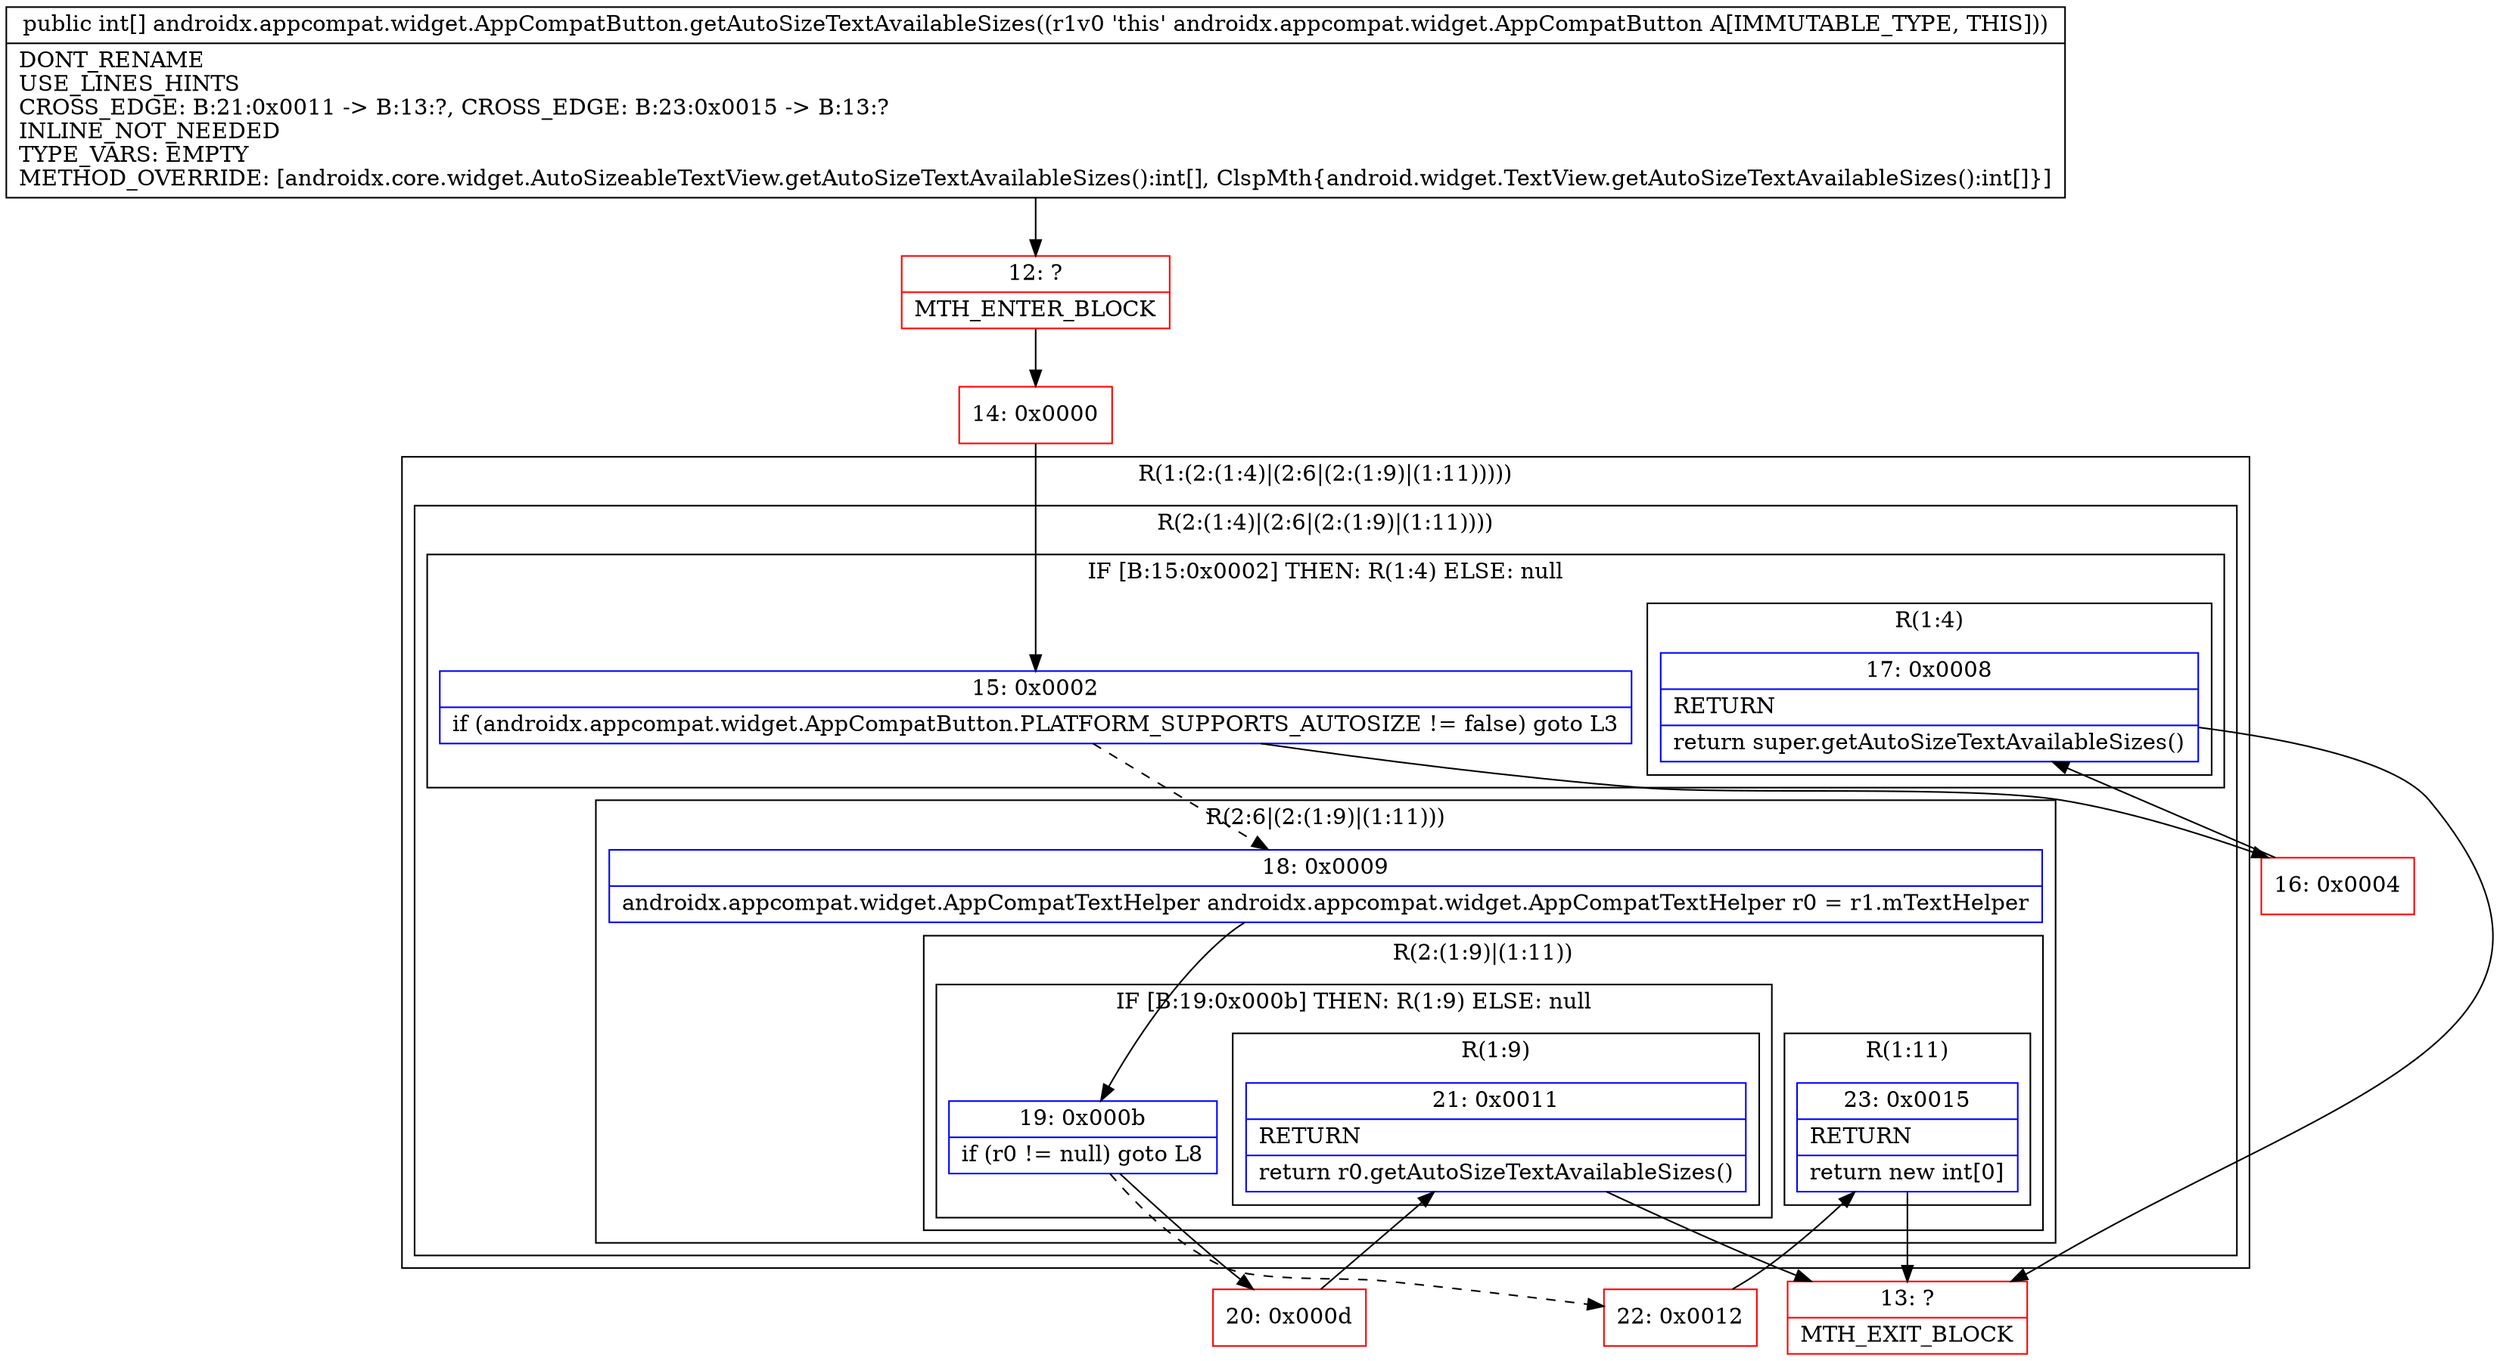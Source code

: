 digraph "CFG forandroidx.appcompat.widget.AppCompatButton.getAutoSizeTextAvailableSizes()[I" {
subgraph cluster_Region_1565291480 {
label = "R(1:(2:(1:4)|(2:6|(2:(1:9)|(1:11)))))";
node [shape=record,color=blue];
subgraph cluster_Region_1348174512 {
label = "R(2:(1:4)|(2:6|(2:(1:9)|(1:11))))";
node [shape=record,color=blue];
subgraph cluster_IfRegion_277394371 {
label = "IF [B:15:0x0002] THEN: R(1:4) ELSE: null";
node [shape=record,color=blue];
Node_15 [shape=record,label="{15\:\ 0x0002|if (androidx.appcompat.widget.AppCompatButton.PLATFORM_SUPPORTS_AUTOSIZE != false) goto L3\l}"];
subgraph cluster_Region_2102380633 {
label = "R(1:4)";
node [shape=record,color=blue];
Node_17 [shape=record,label="{17\:\ 0x0008|RETURN\l|return super.getAutoSizeTextAvailableSizes()\l}"];
}
}
subgraph cluster_Region_111429441 {
label = "R(2:6|(2:(1:9)|(1:11)))";
node [shape=record,color=blue];
Node_18 [shape=record,label="{18\:\ 0x0009|androidx.appcompat.widget.AppCompatTextHelper androidx.appcompat.widget.AppCompatTextHelper r0 = r1.mTextHelper\l}"];
subgraph cluster_Region_1134802587 {
label = "R(2:(1:9)|(1:11))";
node [shape=record,color=blue];
subgraph cluster_IfRegion_586689007 {
label = "IF [B:19:0x000b] THEN: R(1:9) ELSE: null";
node [shape=record,color=blue];
Node_19 [shape=record,label="{19\:\ 0x000b|if (r0 != null) goto L8\l}"];
subgraph cluster_Region_1169790040 {
label = "R(1:9)";
node [shape=record,color=blue];
Node_21 [shape=record,label="{21\:\ 0x0011|RETURN\l|return r0.getAutoSizeTextAvailableSizes()\l}"];
}
}
subgraph cluster_Region_1340203613 {
label = "R(1:11)";
node [shape=record,color=blue];
Node_23 [shape=record,label="{23\:\ 0x0015|RETURN\l|return new int[0]\l}"];
}
}
}
}
}
Node_12 [shape=record,color=red,label="{12\:\ ?|MTH_ENTER_BLOCK\l}"];
Node_14 [shape=record,color=red,label="{14\:\ 0x0000}"];
Node_16 [shape=record,color=red,label="{16\:\ 0x0004}"];
Node_13 [shape=record,color=red,label="{13\:\ ?|MTH_EXIT_BLOCK\l}"];
Node_20 [shape=record,color=red,label="{20\:\ 0x000d}"];
Node_22 [shape=record,color=red,label="{22\:\ 0x0012}"];
MethodNode[shape=record,label="{public int[] androidx.appcompat.widget.AppCompatButton.getAutoSizeTextAvailableSizes((r1v0 'this' androidx.appcompat.widget.AppCompatButton A[IMMUTABLE_TYPE, THIS]))  | DONT_RENAME\lUSE_LINES_HINTS\lCROSS_EDGE: B:21:0x0011 \-\> B:13:?, CROSS_EDGE: B:23:0x0015 \-\> B:13:?\lINLINE_NOT_NEEDED\lTYPE_VARS: EMPTY\lMETHOD_OVERRIDE: [androidx.core.widget.AutoSizeableTextView.getAutoSizeTextAvailableSizes():int[], ClspMth\{android.widget.TextView.getAutoSizeTextAvailableSizes():int[]\}]\l}"];
MethodNode -> Node_12;Node_15 -> Node_16;
Node_15 -> Node_18[style=dashed];
Node_17 -> Node_13;
Node_18 -> Node_19;
Node_19 -> Node_20;
Node_19 -> Node_22[style=dashed];
Node_21 -> Node_13;
Node_23 -> Node_13;
Node_12 -> Node_14;
Node_14 -> Node_15;
Node_16 -> Node_17;
Node_20 -> Node_21;
Node_22 -> Node_23;
}

